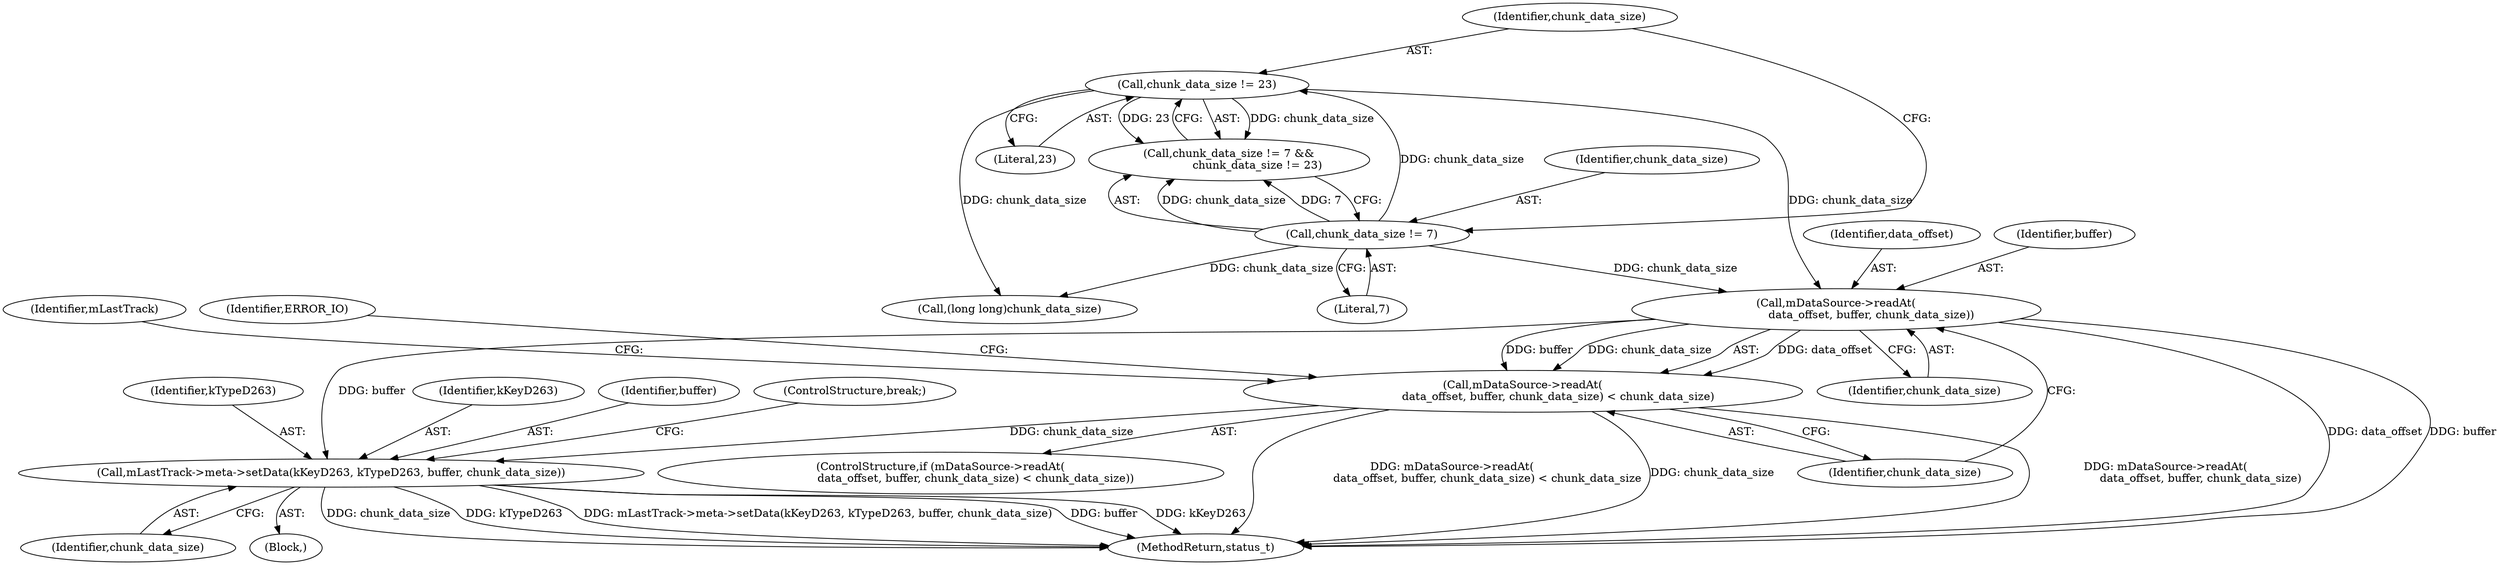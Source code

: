digraph "0_Android_8a3a2f6ea7defe1a81bb32b3c9f3537f84749b9d@API" {
"1002925" [label="(Call,mDataSource->readAt(\n                    data_offset, buffer, chunk_data_size))"];
"1002912" [label="(Call,chunk_data_size != 23)"];
"1002909" [label="(Call,chunk_data_size != 7)"];
"1002924" [label="(Call,mDataSource->readAt(\n                    data_offset, buffer, chunk_data_size) < chunk_data_size)"];
"1002939" [label="(Call,mLastTrack->meta->setData(kKeyD263, kTypeD263, buffer, chunk_data_size))"];
"1002923" [label="(ControlStructure,if (mDataSource->readAt(\n                    data_offset, buffer, chunk_data_size) < chunk_data_size))"];
"1002935" [label="(Identifier,mLastTrack)"];
"1002929" [label="(Identifier,chunk_data_size)"];
"1002910" [label="(Identifier,chunk_data_size)"];
"1002926" [label="(Identifier,data_offset)"];
"1002914" [label="(Literal,23)"];
"1002941" [label="(Identifier,kTypeD263)"];
"1002918" [label="(Call,(long long)chunk_data_size)"];
"1002909" [label="(Call,chunk_data_size != 7)"];
"1002924" [label="(Call,mDataSource->readAt(\n                    data_offset, buffer, chunk_data_size) < chunk_data_size)"];
"1002928" [label="(Identifier,chunk_data_size)"];
"1003903" [label="(MethodReturn,status_t)"];
"1002943" [label="(Identifier,chunk_data_size)"];
"1002940" [label="(Identifier,kKeyD263)"];
"1002942" [label="(Identifier,buffer)"];
"1002944" [label="(ControlStructure,break;)"];
"1002911" [label="(Literal,7)"];
"1002927" [label="(Identifier,buffer)"];
"1002912" [label="(Call,chunk_data_size != 23)"];
"1002908" [label="(Call,chunk_data_size != 7 &&\n                chunk_data_size != 23)"];
"1002925" [label="(Call,mDataSource->readAt(\n                    data_offset, buffer, chunk_data_size))"];
"1002913" [label="(Identifier,chunk_data_size)"];
"1002932" [label="(Identifier,ERROR_IO)"];
"1002901" [label="(Block,)"];
"1002939" [label="(Call,mLastTrack->meta->setData(kKeyD263, kTypeD263, buffer, chunk_data_size))"];
"1002925" -> "1002924"  [label="AST: "];
"1002925" -> "1002928"  [label="CFG: "];
"1002926" -> "1002925"  [label="AST: "];
"1002927" -> "1002925"  [label="AST: "];
"1002928" -> "1002925"  [label="AST: "];
"1002929" -> "1002925"  [label="CFG: "];
"1002925" -> "1003903"  [label="DDG: data_offset"];
"1002925" -> "1003903"  [label="DDG: buffer"];
"1002925" -> "1002924"  [label="DDG: data_offset"];
"1002925" -> "1002924"  [label="DDG: buffer"];
"1002925" -> "1002924"  [label="DDG: chunk_data_size"];
"1002912" -> "1002925"  [label="DDG: chunk_data_size"];
"1002909" -> "1002925"  [label="DDG: chunk_data_size"];
"1002925" -> "1002939"  [label="DDG: buffer"];
"1002912" -> "1002908"  [label="AST: "];
"1002912" -> "1002914"  [label="CFG: "];
"1002913" -> "1002912"  [label="AST: "];
"1002914" -> "1002912"  [label="AST: "];
"1002908" -> "1002912"  [label="CFG: "];
"1002912" -> "1002908"  [label="DDG: chunk_data_size"];
"1002912" -> "1002908"  [label="DDG: 23"];
"1002909" -> "1002912"  [label="DDG: chunk_data_size"];
"1002912" -> "1002918"  [label="DDG: chunk_data_size"];
"1002909" -> "1002908"  [label="AST: "];
"1002909" -> "1002911"  [label="CFG: "];
"1002910" -> "1002909"  [label="AST: "];
"1002911" -> "1002909"  [label="AST: "];
"1002913" -> "1002909"  [label="CFG: "];
"1002908" -> "1002909"  [label="CFG: "];
"1002909" -> "1002908"  [label="DDG: chunk_data_size"];
"1002909" -> "1002908"  [label="DDG: 7"];
"1002909" -> "1002918"  [label="DDG: chunk_data_size"];
"1002924" -> "1002923"  [label="AST: "];
"1002924" -> "1002929"  [label="CFG: "];
"1002929" -> "1002924"  [label="AST: "];
"1002932" -> "1002924"  [label="CFG: "];
"1002935" -> "1002924"  [label="CFG: "];
"1002924" -> "1003903"  [label="DDG: mDataSource->readAt(\n                    data_offset, buffer, chunk_data_size) < chunk_data_size"];
"1002924" -> "1003903"  [label="DDG: chunk_data_size"];
"1002924" -> "1003903"  [label="DDG: mDataSource->readAt(\n                    data_offset, buffer, chunk_data_size)"];
"1002924" -> "1002939"  [label="DDG: chunk_data_size"];
"1002939" -> "1002901"  [label="AST: "];
"1002939" -> "1002943"  [label="CFG: "];
"1002940" -> "1002939"  [label="AST: "];
"1002941" -> "1002939"  [label="AST: "];
"1002942" -> "1002939"  [label="AST: "];
"1002943" -> "1002939"  [label="AST: "];
"1002944" -> "1002939"  [label="CFG: "];
"1002939" -> "1003903"  [label="DDG: mLastTrack->meta->setData(kKeyD263, kTypeD263, buffer, chunk_data_size)"];
"1002939" -> "1003903"  [label="DDG: buffer"];
"1002939" -> "1003903"  [label="DDG: kKeyD263"];
"1002939" -> "1003903"  [label="DDG: chunk_data_size"];
"1002939" -> "1003903"  [label="DDG: kTypeD263"];
}
